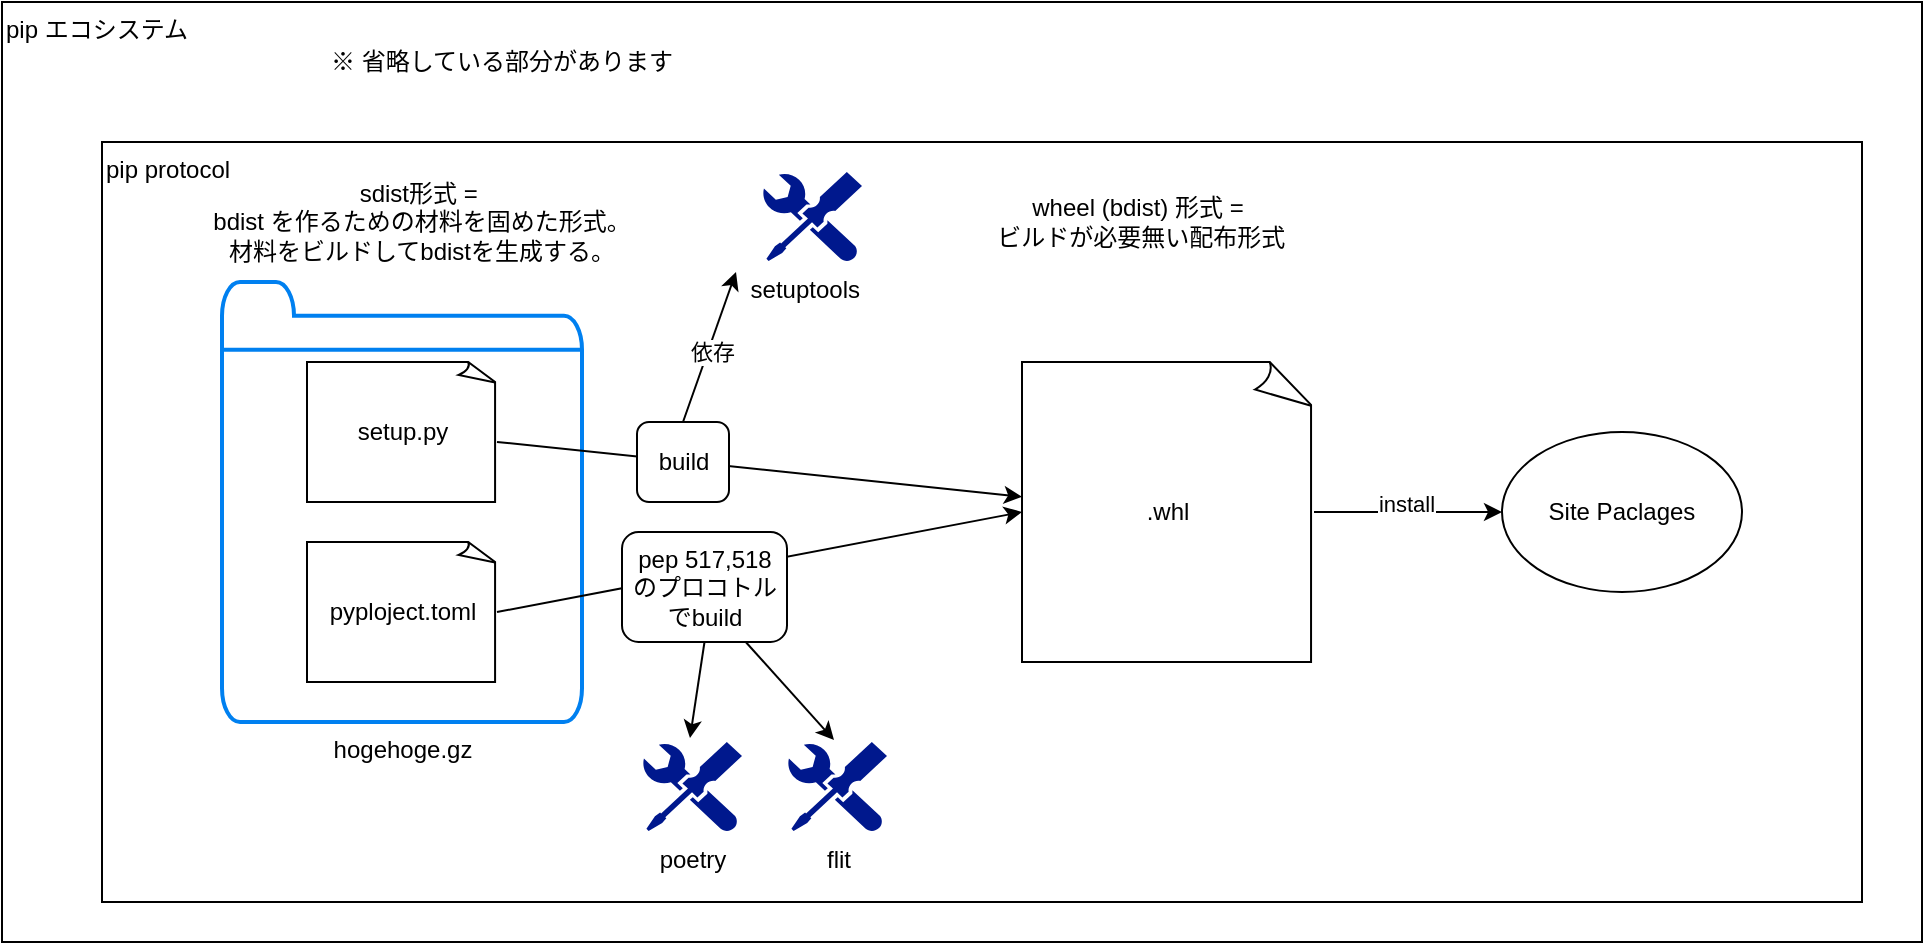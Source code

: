 <mxfile version="13.10.0" type="embed">
    <diagram id="h7TDENpjVDtXf-I0i-c3" name="Page-1">
        <mxGraphModel dx="736" dy="528" grid="1" gridSize="10" guides="1" tooltips="1" connect="1" arrows="1" fold="1" page="1" pageScale="1" pageWidth="827" pageHeight="1169" math="0" shadow="0">
            <root>
                <mxCell id="0"/>
                <mxCell id="1" style="locked=1;" parent="0"/>
                <mxCell id="2" value="pip エコシステム" style="rounded=0;whiteSpace=wrap;html=1;align=left;verticalAlign=top;" vertex="1" parent="1">
                    <mxGeometry x="50" y="60" width="960" height="470" as="geometry"/>
                </mxCell>
                <mxCell id="3" value="pip_protocol" style="locked=1;" parent="0"/>
                <mxCell id="5" value="pip protocol&lt;br&gt;" style="rounded=0;whiteSpace=wrap;html=1;align=left;verticalAlign=top;" vertex="1" parent="3">
                    <mxGeometry x="100" y="130" width="880" height="380" as="geometry"/>
                </mxCell>
                <mxCell id="10" value="front" style="" parent="0"/>
                <mxCell id="11" value="hogehoge.gz" style="html=1;verticalLabelPosition=bottom;align=center;labelBackgroundColor=#ffffff;verticalAlign=top;strokeWidth=2;strokeColor=#0080F0;shadow=0;dashed=0;shape=mxgraph.ios7.icons.folder;" vertex="1" parent="10">
                    <mxGeometry x="160" y="200" width="180" height="220" as="geometry"/>
                </mxCell>
                <mxCell id="12" value="sdist形式 =&amp;nbsp;&lt;br&gt;bdist を作るための材料を固めた形式。材料をビルドしてbdistを生成する。" style="text;html=1;strokeColor=none;fillColor=none;align=center;verticalAlign=middle;whiteSpace=wrap;rounded=0;" vertex="1" parent="10">
                    <mxGeometry x="150" y="150" width="220" height="40" as="geometry"/>
                </mxCell>
                <mxCell id="16" style="rounded=0;orthogonalLoop=1;jettySize=auto;html=1;" edge="1" parent="10" source="13" target="14">
                    <mxGeometry relative="1" as="geometry"/>
                </mxCell>
                <mxCell id="13" value="setup.py" style="whiteSpace=wrap;html=1;shape=mxgraph.basic.document" vertex="1" parent="10">
                    <mxGeometry x="202.5" y="240" width="95" height="70" as="geometry"/>
                </mxCell>
                <mxCell id="20" style="edgeStyle=orthogonalEdgeStyle;rounded=0;orthogonalLoop=1;jettySize=auto;html=1;exitX=1;exitY=0.5;exitDx=0;exitDy=0;exitPerimeter=0;entryX=0;entryY=0.5;entryDx=0;entryDy=0;" edge="1" parent="10" source="14" target="19">
                    <mxGeometry relative="1" as="geometry"/>
                </mxCell>
                <mxCell id="21" value="install" style="edgeLabel;html=1;align=center;verticalAlign=middle;resizable=0;points=[];" vertex="1" connectable="0" parent="20">
                    <mxGeometry x="-0.037" y="4" relative="1" as="geometry">
                        <mxPoint as="offset"/>
                    </mxGeometry>
                </mxCell>
                <mxCell id="14" value="&lt;span&gt;.whl&lt;/span&gt;" style="whiteSpace=wrap;html=1;shape=mxgraph.basic.document" vertex="1" parent="10">
                    <mxGeometry x="560" y="240" width="146" height="150" as="geometry"/>
                </mxCell>
                <mxCell id="15" value="wheel (bdist) 形式 =&lt;br&gt;&amp;nbsp;ビルドが必要無い配布形式" style="text;html=1;strokeColor=none;fillColor=none;align=center;verticalAlign=middle;whiteSpace=wrap;rounded=0;" vertex="1" parent="10">
                    <mxGeometry x="540" y="150" width="156" height="40" as="geometry"/>
                </mxCell>
                <mxCell id="19" value="Site Paclages" style="ellipse;whiteSpace=wrap;html=1;" vertex="1" parent="10">
                    <mxGeometry x="800" y="275" width="120" height="80" as="geometry"/>
                </mxCell>
                <mxCell id="22" value="setuptools" style="aspect=fixed;pointerEvents=1;shadow=0;dashed=0;html=1;strokeColor=none;labelPosition=center;verticalLabelPosition=bottom;verticalAlign=top;align=right;fillColor=#00188D;shape=mxgraph.mscae.enterprise.tool;horizontal=1;" vertex="1" parent="10">
                    <mxGeometry x="430" y="145" width="50" height="45" as="geometry"/>
                </mxCell>
                <mxCell id="24" style="edgeStyle=none;rounded=0;orthogonalLoop=1;jettySize=auto;html=1;exitX=0.5;exitY=0;exitDx=0;exitDy=0;" edge="1" parent="10" source="23">
                    <mxGeometry relative="1" as="geometry">
                        <mxPoint x="417" y="195" as="targetPoint"/>
                    </mxGeometry>
                </mxCell>
                <mxCell id="25" value="依存" style="edgeLabel;html=1;align=center;verticalAlign=middle;resizable=0;points=[];" vertex="1" connectable="0" parent="24">
                    <mxGeometry x="-0.049" y="-2" relative="1" as="geometry">
                        <mxPoint as="offset"/>
                    </mxGeometry>
                </mxCell>
                <mxCell id="23" value="build" style="rounded=1;whiteSpace=wrap;html=1;" vertex="1" parent="10">
                    <mxGeometry x="367.5" y="270" width="46" height="40" as="geometry"/>
                </mxCell>
                <mxCell id="27" style="edgeStyle=none;rounded=0;orthogonalLoop=1;jettySize=auto;html=1;exitX=1;exitY=0.5;exitDx=0;exitDy=0;exitPerimeter=0;entryX=0;entryY=0.5;entryDx=0;entryDy=0;entryPerimeter=0;" edge="1" parent="10" source="26" target="14">
                    <mxGeometry relative="1" as="geometry"/>
                </mxCell>
                <mxCell id="26" value="pyploject.toml" style="whiteSpace=wrap;html=1;shape=mxgraph.basic.document" vertex="1" parent="10">
                    <mxGeometry x="202.5" y="330" width="95" height="70" as="geometry"/>
                </mxCell>
                <mxCell id="31" style="edgeStyle=none;rounded=0;orthogonalLoop=1;jettySize=auto;html=1;exitX=0.5;exitY=1;exitDx=0;exitDy=0;entryX=0.48;entryY=-0.044;entryDx=0;entryDy=0;entryPerimeter=0;" edge="1" parent="10" source="28" target="29">
                    <mxGeometry relative="1" as="geometry"/>
                </mxCell>
                <mxCell id="32" style="edgeStyle=none;rounded=0;orthogonalLoop=1;jettySize=auto;html=1;exitX=0.75;exitY=1;exitDx=0;exitDy=0;entryX=0.47;entryY=-0.022;entryDx=0;entryDy=0;entryPerimeter=0;" edge="1" parent="10" source="28" target="30">
                    <mxGeometry relative="1" as="geometry"/>
                </mxCell>
                <mxCell id="28" value="pep 517,518 のプロコトルでbuild" style="rounded=1;whiteSpace=wrap;html=1;" vertex="1" parent="10">
                    <mxGeometry x="360" y="325" width="82.5" height="55" as="geometry"/>
                </mxCell>
                <mxCell id="29" value="poetry" style="aspect=fixed;pointerEvents=1;shadow=0;dashed=0;html=1;strokeColor=none;labelPosition=center;verticalLabelPosition=bottom;verticalAlign=top;align=center;fillColor=#00188D;shape=mxgraph.mscae.enterprise.tool;horizontal=1;" vertex="1" parent="10">
                    <mxGeometry x="370" y="430" width="50" height="45" as="geometry"/>
                </mxCell>
                <mxCell id="30" value="flit" style="aspect=fixed;pointerEvents=1;shadow=0;dashed=0;html=1;strokeColor=none;labelPosition=center;verticalLabelPosition=bottom;verticalAlign=top;align=center;fillColor=#00188D;shape=mxgraph.mscae.enterprise.tool;horizontal=1;" vertex="1" parent="10">
                    <mxGeometry x="442.5" y="430" width="50" height="45" as="geometry"/>
                </mxCell>
                <mxCell id="33" value="※ 省略している部分があります" style="text;html=1;strokeColor=none;fillColor=none;align=center;verticalAlign=middle;whiteSpace=wrap;rounded=0;" vertex="1" parent="10">
                    <mxGeometry x="210" y="80" width="180" height="20" as="geometry"/>
                </mxCell>
            </root>
        </mxGraphModel>
    </diagram>
</mxfile>